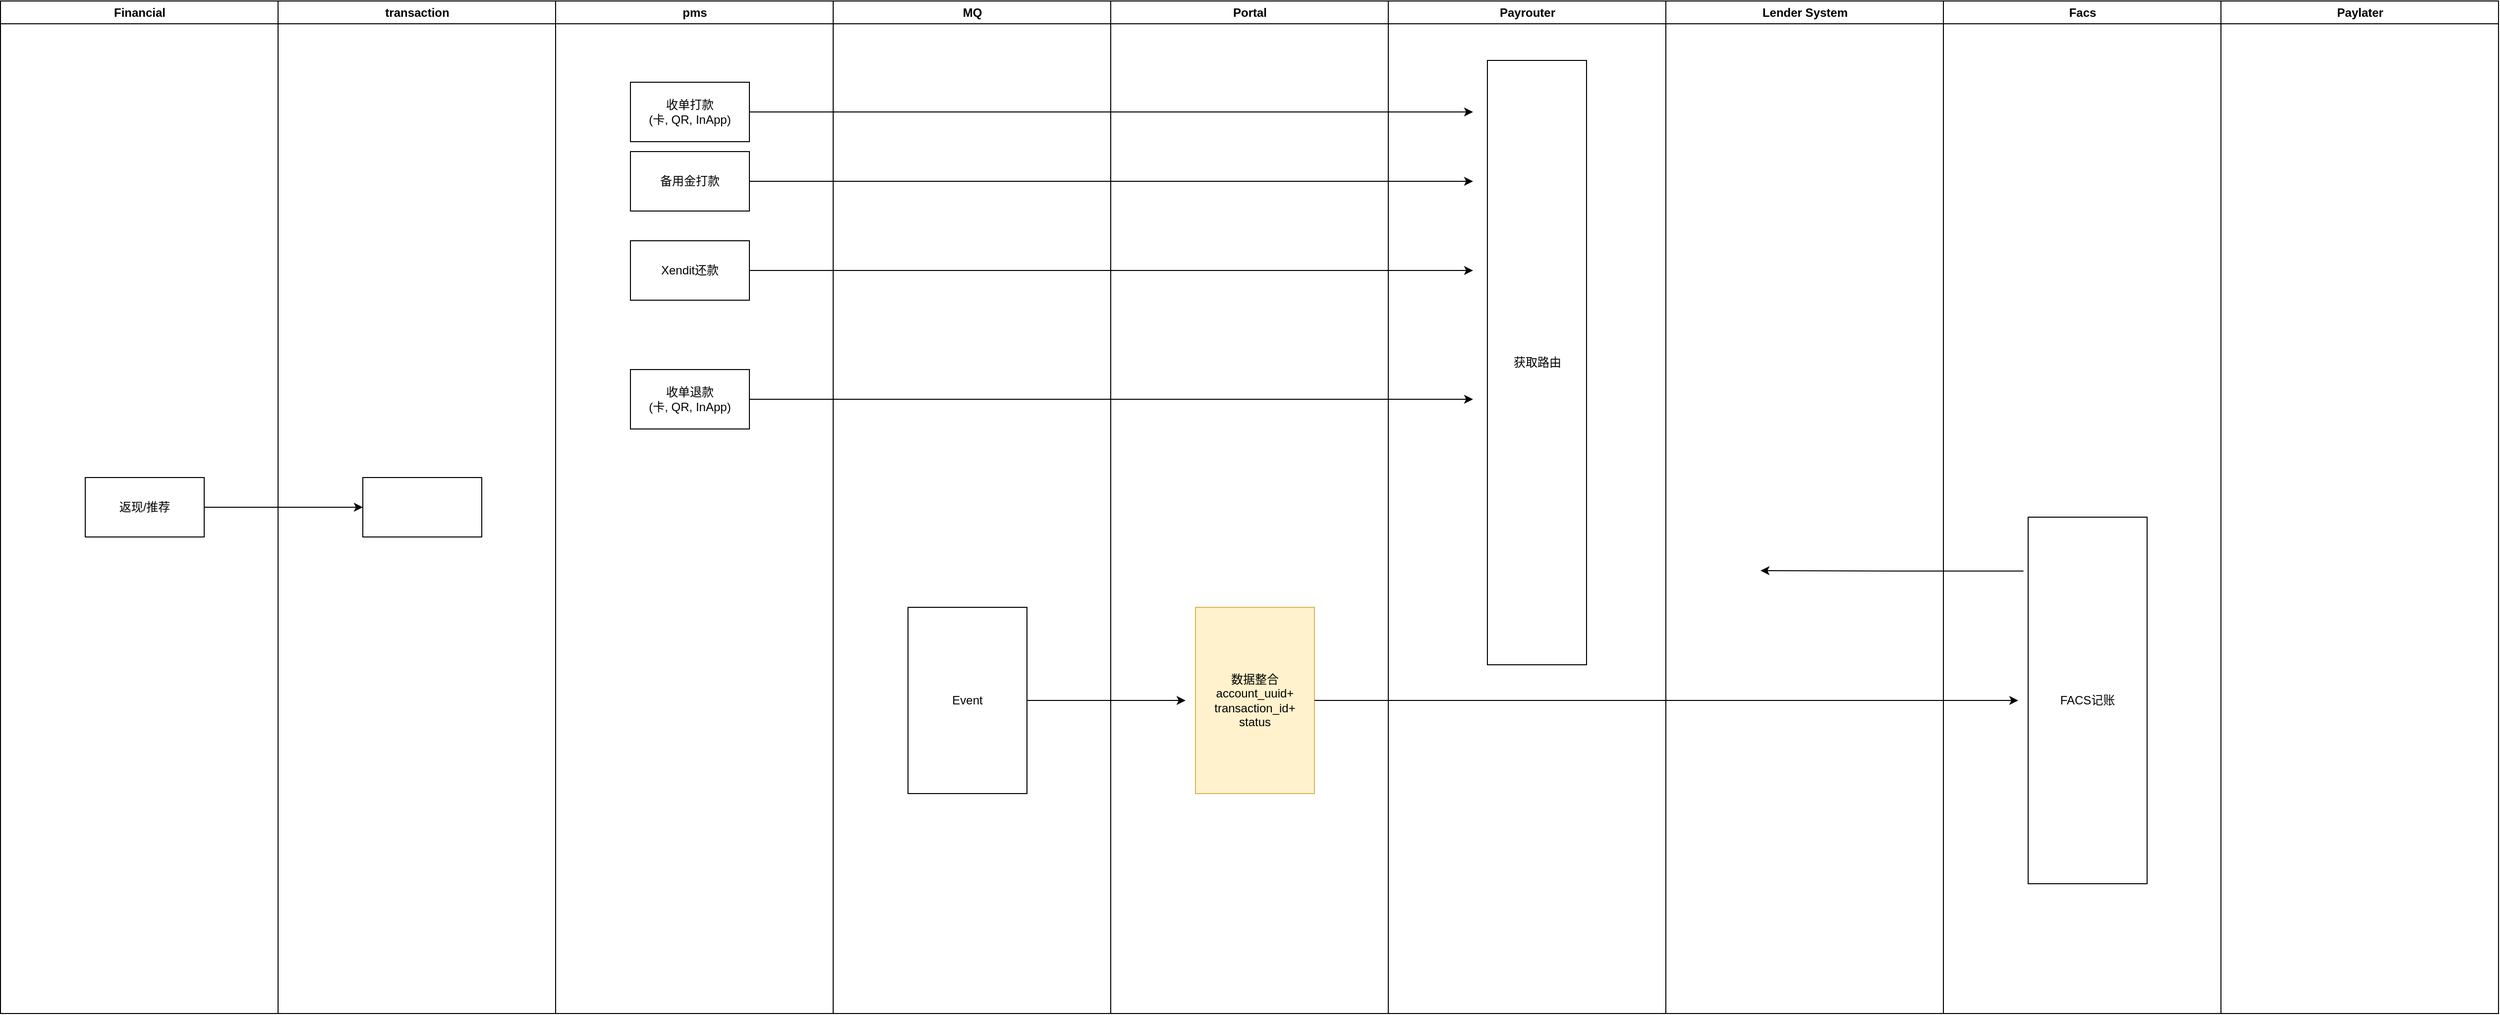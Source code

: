 <mxfile version="20.8.16" type="device"><diagram name="Page-1" id="e7e014a7-5840-1c2e-5031-d8a46d1fe8dd"><mxGraphModel dx="2074" dy="1197" grid="1" gridSize="10" guides="1" tooltips="1" connect="1" arrows="1" fold="1" page="1" pageScale="1" pageWidth="1169" pageHeight="826" background="none" math="0" shadow="0"><root><mxCell id="0"/><mxCell id="1" parent="0"/><mxCell id="2" value="Financial" style="swimlane;whiteSpace=wrap" parent="1" vertex="1"><mxGeometry x="164.5" y="128" width="280" height="1022" as="geometry"/></mxCell><mxCell id="SZZOskwzWsa58Dr_qqE7-52" value="返现/推荐" style="rounded=0;whiteSpace=wrap;html=1;" vertex="1" parent="2"><mxGeometry x="85.5" y="481" width="120" height="60" as="geometry"/></mxCell><mxCell id="3" value="transaction" style="swimlane;whiteSpace=wrap" parent="1" vertex="1"><mxGeometry x="444.5" y="128" width="280" height="1022" as="geometry"/></mxCell><mxCell id="SZZOskwzWsa58Dr_qqE7-66" value="" style="rounded=0;whiteSpace=wrap;html=1;" vertex="1" parent="3"><mxGeometry x="85.5" y="481" width="120" height="60" as="geometry"/></mxCell><mxCell id="4" value="pms" style="swimlane;whiteSpace=wrap" parent="1" vertex="1"><mxGeometry x="724.5" y="128" width="280" height="1022" as="geometry"/></mxCell><mxCell id="SZZOskwzWsa58Dr_qqE7-47" value="收单打款&lt;br&gt;(卡, QR, InApp)" style="rounded=0;whiteSpace=wrap;html=1;" vertex="1" parent="4"><mxGeometry x="75.5" y="82" width="120" height="60" as="geometry"/></mxCell><mxCell id="SZZOskwzWsa58Dr_qqE7-50" value="Xendit还款" style="rounded=0;whiteSpace=wrap;html=1;" vertex="1" parent="4"><mxGeometry x="75.5" y="242" width="120" height="60" as="geometry"/></mxCell><mxCell id="SZZOskwzWsa58Dr_qqE7-54" value="备用金打款" style="rounded=0;whiteSpace=wrap;html=1;" vertex="1" parent="4"><mxGeometry x="75.5" y="152" width="120" height="60" as="geometry"/></mxCell><mxCell id="SZZOskwzWsa58Dr_qqE7-56" value="收单退款&lt;br&gt;(卡, QR, InApp)" style="rounded=0;whiteSpace=wrap;html=1;" vertex="1" parent="4"><mxGeometry x="75.5" y="372" width="120" height="60" as="geometry"/></mxCell><mxCell id="SZZOskwzWsa58Dr_qqE7-41" value="MQ" style="swimlane;whiteSpace=wrap" vertex="1" parent="1"><mxGeometry x="1004.5" y="128" width="280" height="1022" as="geometry"/></mxCell><mxCell id="SZZOskwzWsa58Dr_qqE7-58" value="Event" style="rounded=0;whiteSpace=wrap;html=1;" vertex="1" parent="SZZOskwzWsa58Dr_qqE7-41"><mxGeometry x="75.5" y="612" width="120" height="188" as="geometry"/></mxCell><mxCell id="SZZOskwzWsa58Dr_qqE7-42" value="Portal" style="swimlane;whiteSpace=wrap" vertex="1" parent="1"><mxGeometry x="1284.5" y="128" width="280" height="1022" as="geometry"/></mxCell><mxCell id="SZZOskwzWsa58Dr_qqE7-61" value="数据整合&lt;br&gt;account_uuid+&lt;br&gt;transaction_id+&lt;br&gt;status" style="rounded=0;whiteSpace=wrap;html=1;fillColor=#fff2cc;strokeColor=#d6b656;" vertex="1" parent="SZZOskwzWsa58Dr_qqE7-42"><mxGeometry x="85.5" y="612" width="120" height="188" as="geometry"/></mxCell><mxCell id="SZZOskwzWsa58Dr_qqE7-43" value="Payrouter" style="swimlane;whiteSpace=wrap" vertex="1" parent="1"><mxGeometry x="1564.5" y="128" width="280" height="1022" as="geometry"/></mxCell><mxCell id="SZZOskwzWsa58Dr_qqE7-49" value="获取路由" style="rounded=0;whiteSpace=wrap;html=1;" vertex="1" parent="SZZOskwzWsa58Dr_qqE7-43"><mxGeometry x="100" y="60" width="100" height="610" as="geometry"/></mxCell><mxCell id="SZZOskwzWsa58Dr_qqE7-44" value="Lender System" style="swimlane;whiteSpace=wrap" vertex="1" parent="1"><mxGeometry x="1844.5" y="128" width="280" height="1022" as="geometry"/></mxCell><mxCell id="SZZOskwzWsa58Dr_qqE7-45" value="Facs" style="swimlane;whiteSpace=wrap" vertex="1" parent="1"><mxGeometry x="2124.5" y="128" width="280" height="1022" as="geometry"/></mxCell><mxCell id="SZZOskwzWsa58Dr_qqE7-59" value="FACS记账" style="rounded=0;whiteSpace=wrap;html=1;" vertex="1" parent="SZZOskwzWsa58Dr_qqE7-45"><mxGeometry x="85.5" y="521" width="120" height="370" as="geometry"/></mxCell><mxCell id="SZZOskwzWsa58Dr_qqE7-46" value="Paylater" style="swimlane;whiteSpace=wrap" vertex="1" parent="1"><mxGeometry x="2404.5" y="128" width="280" height="1022" as="geometry"/></mxCell><mxCell id="SZZOskwzWsa58Dr_qqE7-48" style="edgeStyle=orthogonalEdgeStyle;rounded=0;orthogonalLoop=1;jettySize=auto;html=1;" edge="1" parent="1" source="SZZOskwzWsa58Dr_qqE7-47"><mxGeometry relative="1" as="geometry"><mxPoint x="1650" y="240" as="targetPoint"/></mxGeometry></mxCell><mxCell id="SZZOskwzWsa58Dr_qqE7-51" style="edgeStyle=orthogonalEdgeStyle;rounded=0;orthogonalLoop=1;jettySize=auto;html=1;" edge="1" parent="1" source="SZZOskwzWsa58Dr_qqE7-50"><mxGeometry relative="1" as="geometry"><mxPoint x="1650" y="400" as="targetPoint"/></mxGeometry></mxCell><mxCell id="SZZOskwzWsa58Dr_qqE7-53" style="edgeStyle=orthogonalEdgeStyle;rounded=0;orthogonalLoop=1;jettySize=auto;html=1;" edge="1" parent="1" source="SZZOskwzWsa58Dr_qqE7-52"><mxGeometry relative="1" as="geometry"><mxPoint x="530" y="639" as="targetPoint"/></mxGeometry></mxCell><mxCell id="SZZOskwzWsa58Dr_qqE7-55" style="edgeStyle=orthogonalEdgeStyle;rounded=0;orthogonalLoop=1;jettySize=auto;html=1;" edge="1" parent="1" source="SZZOskwzWsa58Dr_qqE7-54"><mxGeometry relative="1" as="geometry"><mxPoint x="1650" y="310" as="targetPoint"/></mxGeometry></mxCell><mxCell id="SZZOskwzWsa58Dr_qqE7-57" style="edgeStyle=orthogonalEdgeStyle;rounded=0;orthogonalLoop=1;jettySize=auto;html=1;" edge="1" parent="1" source="SZZOskwzWsa58Dr_qqE7-56"><mxGeometry relative="1" as="geometry"><mxPoint x="1650" y="530" as="targetPoint"/></mxGeometry></mxCell><mxCell id="SZZOskwzWsa58Dr_qqE7-62" style="edgeStyle=orthogonalEdgeStyle;rounded=0;orthogonalLoop=1;jettySize=auto;html=1;" edge="1" parent="1" source="SZZOskwzWsa58Dr_qqE7-58"><mxGeometry relative="1" as="geometry"><mxPoint x="1360" y="834" as="targetPoint"/></mxGeometry></mxCell><mxCell id="SZZOskwzWsa58Dr_qqE7-63" style="edgeStyle=orthogonalEdgeStyle;rounded=0;orthogonalLoop=1;jettySize=auto;html=1;" edge="1" parent="1" source="SZZOskwzWsa58Dr_qqE7-61"><mxGeometry relative="1" as="geometry"><mxPoint x="2200" y="834" as="targetPoint"/></mxGeometry></mxCell><mxCell id="SZZOskwzWsa58Dr_qqE7-65" style="edgeStyle=orthogonalEdgeStyle;rounded=0;orthogonalLoop=1;jettySize=auto;html=1;exitX=-0.039;exitY=0.147;exitDx=0;exitDy=0;exitPerimeter=0;" edge="1" parent="1" source="SZZOskwzWsa58Dr_qqE7-59"><mxGeometry relative="1" as="geometry"><mxPoint x="1940" y="703" as="targetPoint"/></mxGeometry></mxCell></root></mxGraphModel></diagram></mxfile>